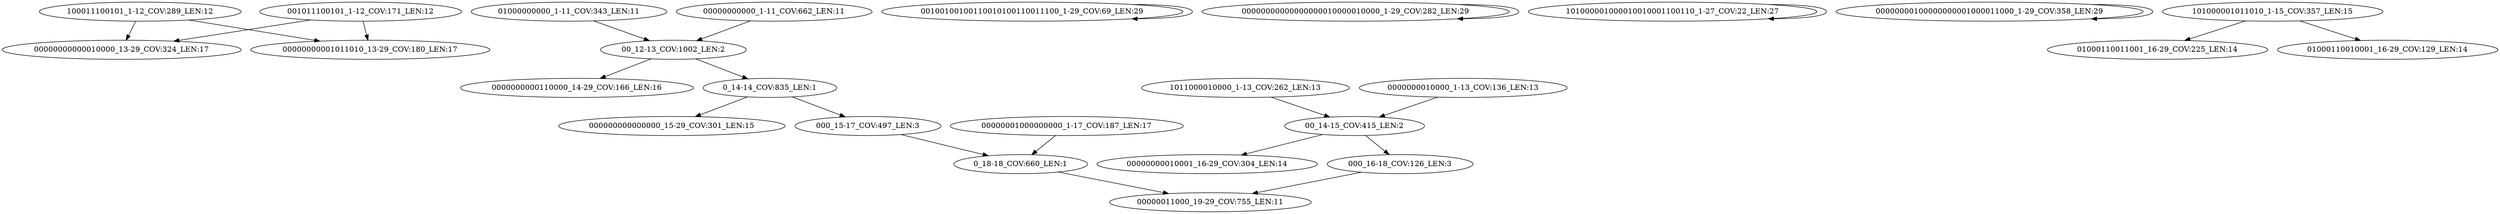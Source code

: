 digraph G {
    "100011100101_1-12_COV:289_LEN:12" -> "00000000000010000_13-29_COV:324_LEN:17";
    "100011100101_1-12_COV:289_LEN:12" -> "00000000001011010_13-29_COV:180_LEN:17";
    "00_14-15_COV:415_LEN:2" -> "00000000010001_16-29_COV:304_LEN:14";
    "00_14-15_COV:415_LEN:2" -> "000_16-18_COV:126_LEN:3";
    "1011000010000_1-13_COV:262_LEN:13" -> "00_14-15_COV:415_LEN:2";
    "00100100100110010100110011100_1-29_COV:69_LEN:29" -> "00100100100110010100110011100_1-29_COV:69_LEN:29";
    "0000000010000_1-13_COV:136_LEN:13" -> "00_14-15_COV:415_LEN:2";
    "00_12-13_COV:1002_LEN:2" -> "0000000000110000_14-29_COV:166_LEN:16";
    "00_12-13_COV:1002_LEN:2" -> "0_14-14_COV:835_LEN:1";
    "000_16-18_COV:126_LEN:3" -> "00000011000_19-29_COV:755_LEN:11";
    "01000000000_1-11_COV:343_LEN:11" -> "00_12-13_COV:1002_LEN:2";
    "0_18-18_COV:660_LEN:1" -> "00000011000_19-29_COV:755_LEN:11";
    "00000000000000000010000010000_1-29_COV:282_LEN:29" -> "00000000000000000010000010000_1-29_COV:282_LEN:29";
    "0_14-14_COV:835_LEN:1" -> "000000000000000_15-29_COV:301_LEN:15";
    "0_14-14_COV:835_LEN:1" -> "000_15-17_COV:497_LEN:3";
    "001011100101_1-12_COV:171_LEN:12" -> "00000000000010000_13-29_COV:324_LEN:17";
    "001011100101_1-12_COV:171_LEN:12" -> "00000000001011010_13-29_COV:180_LEN:17";
    "00000000000_1-11_COV:662_LEN:11" -> "00_12-13_COV:1002_LEN:2";
    "101000001000010010001100110_1-27_COV:22_LEN:27" -> "101000001000010010001100110_1-27_COV:22_LEN:27";
    "00000000100000000001000011000_1-29_COV:358_LEN:29" -> "00000000100000000001000011000_1-29_COV:358_LEN:29";
    "101000001011010_1-15_COV:357_LEN:15" -> "01000110011001_16-29_COV:225_LEN:14";
    "101000001011010_1-15_COV:357_LEN:15" -> "01000110010001_16-29_COV:129_LEN:14";
    "00000001000000000_1-17_COV:187_LEN:17" -> "0_18-18_COV:660_LEN:1";
    "000_15-17_COV:497_LEN:3" -> "0_18-18_COV:660_LEN:1";
}
